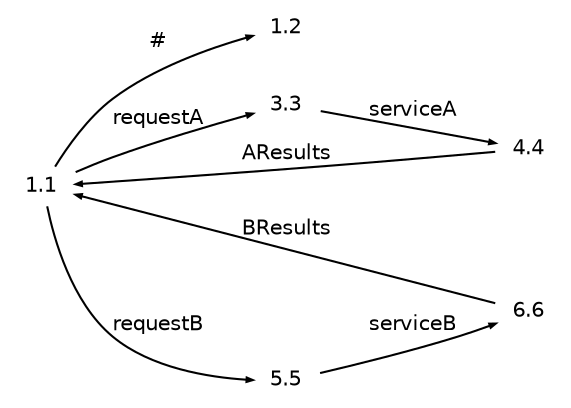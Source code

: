 digraph g
{
   graph [rankdir=LR];
   edge [arrowsize=0.3,fontsize=10,fontname=Helvetica];
   node [shape=plaintext,width=.3,height=.2,fontsize=10,fontname=Helvetica];
   1.1->1.2 [label="#"];
   1.1->3.3 [label="requestA"];
   1.1->5.5 [label="requestB"];
   3.3->4.4 [label="serviceA"];
   4.4->1.1 [label="AResults"];
   5.5->6.6 [label="serviceB"];
   6.6->1.1 [label="BResults"];
}

